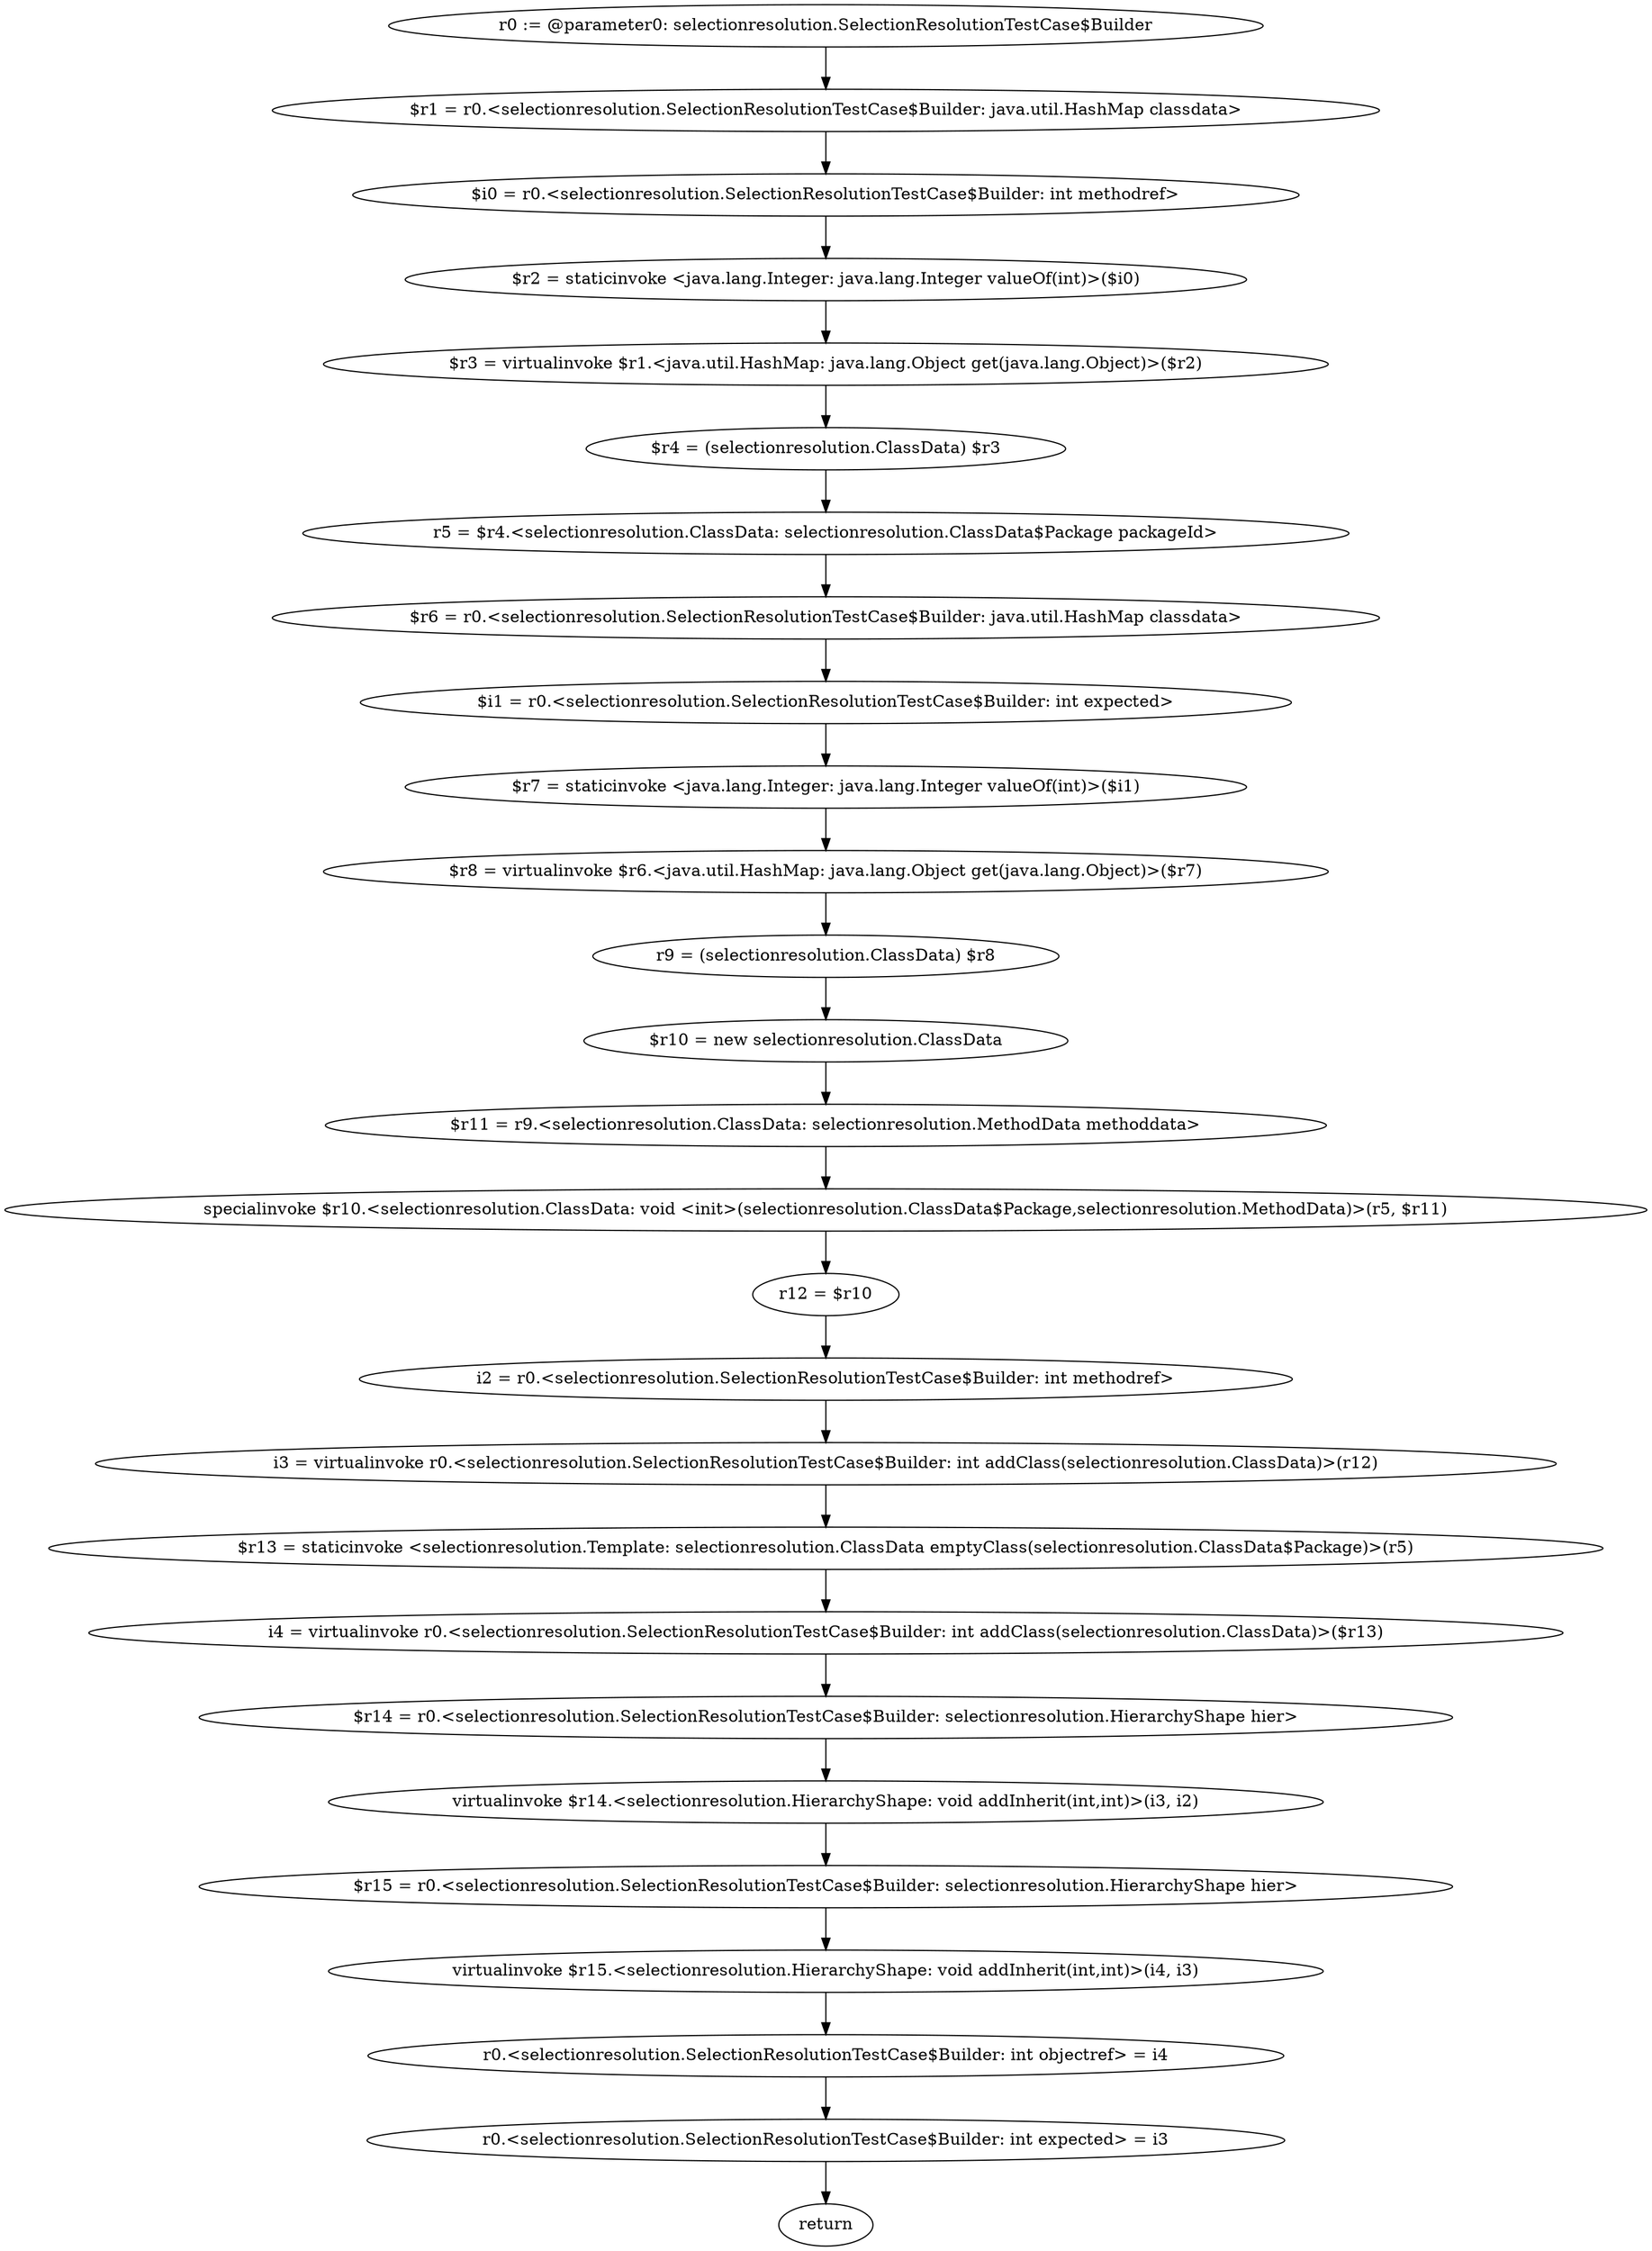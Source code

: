 digraph "unitGraph" {
    "r0 := @parameter0: selectionresolution.SelectionResolutionTestCase$Builder"
    "$r1 = r0.<selectionresolution.SelectionResolutionTestCase$Builder: java.util.HashMap classdata>"
    "$i0 = r0.<selectionresolution.SelectionResolutionTestCase$Builder: int methodref>"
    "$r2 = staticinvoke <java.lang.Integer: java.lang.Integer valueOf(int)>($i0)"
    "$r3 = virtualinvoke $r1.<java.util.HashMap: java.lang.Object get(java.lang.Object)>($r2)"
    "$r4 = (selectionresolution.ClassData) $r3"
    "r5 = $r4.<selectionresolution.ClassData: selectionresolution.ClassData$Package packageId>"
    "$r6 = r0.<selectionresolution.SelectionResolutionTestCase$Builder: java.util.HashMap classdata>"
    "$i1 = r0.<selectionresolution.SelectionResolutionTestCase$Builder: int expected>"
    "$r7 = staticinvoke <java.lang.Integer: java.lang.Integer valueOf(int)>($i1)"
    "$r8 = virtualinvoke $r6.<java.util.HashMap: java.lang.Object get(java.lang.Object)>($r7)"
    "r9 = (selectionresolution.ClassData) $r8"
    "$r10 = new selectionresolution.ClassData"
    "$r11 = r9.<selectionresolution.ClassData: selectionresolution.MethodData methoddata>"
    "specialinvoke $r10.<selectionresolution.ClassData: void <init>(selectionresolution.ClassData$Package,selectionresolution.MethodData)>(r5, $r11)"
    "r12 = $r10"
    "i2 = r0.<selectionresolution.SelectionResolutionTestCase$Builder: int methodref>"
    "i3 = virtualinvoke r0.<selectionresolution.SelectionResolutionTestCase$Builder: int addClass(selectionresolution.ClassData)>(r12)"
    "$r13 = staticinvoke <selectionresolution.Template: selectionresolution.ClassData emptyClass(selectionresolution.ClassData$Package)>(r5)"
    "i4 = virtualinvoke r0.<selectionresolution.SelectionResolutionTestCase$Builder: int addClass(selectionresolution.ClassData)>($r13)"
    "$r14 = r0.<selectionresolution.SelectionResolutionTestCase$Builder: selectionresolution.HierarchyShape hier>"
    "virtualinvoke $r14.<selectionresolution.HierarchyShape: void addInherit(int,int)>(i3, i2)"
    "$r15 = r0.<selectionresolution.SelectionResolutionTestCase$Builder: selectionresolution.HierarchyShape hier>"
    "virtualinvoke $r15.<selectionresolution.HierarchyShape: void addInherit(int,int)>(i4, i3)"
    "r0.<selectionresolution.SelectionResolutionTestCase$Builder: int objectref> = i4"
    "r0.<selectionresolution.SelectionResolutionTestCase$Builder: int expected> = i3"
    "return"
    "r0 := @parameter0: selectionresolution.SelectionResolutionTestCase$Builder"->"$r1 = r0.<selectionresolution.SelectionResolutionTestCase$Builder: java.util.HashMap classdata>";
    "$r1 = r0.<selectionresolution.SelectionResolutionTestCase$Builder: java.util.HashMap classdata>"->"$i0 = r0.<selectionresolution.SelectionResolutionTestCase$Builder: int methodref>";
    "$i0 = r0.<selectionresolution.SelectionResolutionTestCase$Builder: int methodref>"->"$r2 = staticinvoke <java.lang.Integer: java.lang.Integer valueOf(int)>($i0)";
    "$r2 = staticinvoke <java.lang.Integer: java.lang.Integer valueOf(int)>($i0)"->"$r3 = virtualinvoke $r1.<java.util.HashMap: java.lang.Object get(java.lang.Object)>($r2)";
    "$r3 = virtualinvoke $r1.<java.util.HashMap: java.lang.Object get(java.lang.Object)>($r2)"->"$r4 = (selectionresolution.ClassData) $r3";
    "$r4 = (selectionresolution.ClassData) $r3"->"r5 = $r4.<selectionresolution.ClassData: selectionresolution.ClassData$Package packageId>";
    "r5 = $r4.<selectionresolution.ClassData: selectionresolution.ClassData$Package packageId>"->"$r6 = r0.<selectionresolution.SelectionResolutionTestCase$Builder: java.util.HashMap classdata>";
    "$r6 = r0.<selectionresolution.SelectionResolutionTestCase$Builder: java.util.HashMap classdata>"->"$i1 = r0.<selectionresolution.SelectionResolutionTestCase$Builder: int expected>";
    "$i1 = r0.<selectionresolution.SelectionResolutionTestCase$Builder: int expected>"->"$r7 = staticinvoke <java.lang.Integer: java.lang.Integer valueOf(int)>($i1)";
    "$r7 = staticinvoke <java.lang.Integer: java.lang.Integer valueOf(int)>($i1)"->"$r8 = virtualinvoke $r6.<java.util.HashMap: java.lang.Object get(java.lang.Object)>($r7)";
    "$r8 = virtualinvoke $r6.<java.util.HashMap: java.lang.Object get(java.lang.Object)>($r7)"->"r9 = (selectionresolution.ClassData) $r8";
    "r9 = (selectionresolution.ClassData) $r8"->"$r10 = new selectionresolution.ClassData";
    "$r10 = new selectionresolution.ClassData"->"$r11 = r9.<selectionresolution.ClassData: selectionresolution.MethodData methoddata>";
    "$r11 = r9.<selectionresolution.ClassData: selectionresolution.MethodData methoddata>"->"specialinvoke $r10.<selectionresolution.ClassData: void <init>(selectionresolution.ClassData$Package,selectionresolution.MethodData)>(r5, $r11)";
    "specialinvoke $r10.<selectionresolution.ClassData: void <init>(selectionresolution.ClassData$Package,selectionresolution.MethodData)>(r5, $r11)"->"r12 = $r10";
    "r12 = $r10"->"i2 = r0.<selectionresolution.SelectionResolutionTestCase$Builder: int methodref>";
    "i2 = r0.<selectionresolution.SelectionResolutionTestCase$Builder: int methodref>"->"i3 = virtualinvoke r0.<selectionresolution.SelectionResolutionTestCase$Builder: int addClass(selectionresolution.ClassData)>(r12)";
    "i3 = virtualinvoke r0.<selectionresolution.SelectionResolutionTestCase$Builder: int addClass(selectionresolution.ClassData)>(r12)"->"$r13 = staticinvoke <selectionresolution.Template: selectionresolution.ClassData emptyClass(selectionresolution.ClassData$Package)>(r5)";
    "$r13 = staticinvoke <selectionresolution.Template: selectionresolution.ClassData emptyClass(selectionresolution.ClassData$Package)>(r5)"->"i4 = virtualinvoke r0.<selectionresolution.SelectionResolutionTestCase$Builder: int addClass(selectionresolution.ClassData)>($r13)";
    "i4 = virtualinvoke r0.<selectionresolution.SelectionResolutionTestCase$Builder: int addClass(selectionresolution.ClassData)>($r13)"->"$r14 = r0.<selectionresolution.SelectionResolutionTestCase$Builder: selectionresolution.HierarchyShape hier>";
    "$r14 = r0.<selectionresolution.SelectionResolutionTestCase$Builder: selectionresolution.HierarchyShape hier>"->"virtualinvoke $r14.<selectionresolution.HierarchyShape: void addInherit(int,int)>(i3, i2)";
    "virtualinvoke $r14.<selectionresolution.HierarchyShape: void addInherit(int,int)>(i3, i2)"->"$r15 = r0.<selectionresolution.SelectionResolutionTestCase$Builder: selectionresolution.HierarchyShape hier>";
    "$r15 = r0.<selectionresolution.SelectionResolutionTestCase$Builder: selectionresolution.HierarchyShape hier>"->"virtualinvoke $r15.<selectionresolution.HierarchyShape: void addInherit(int,int)>(i4, i3)";
    "virtualinvoke $r15.<selectionresolution.HierarchyShape: void addInherit(int,int)>(i4, i3)"->"r0.<selectionresolution.SelectionResolutionTestCase$Builder: int objectref> = i4";
    "r0.<selectionresolution.SelectionResolutionTestCase$Builder: int objectref> = i4"->"r0.<selectionresolution.SelectionResolutionTestCase$Builder: int expected> = i3";
    "r0.<selectionresolution.SelectionResolutionTestCase$Builder: int expected> = i3"->"return";
}
